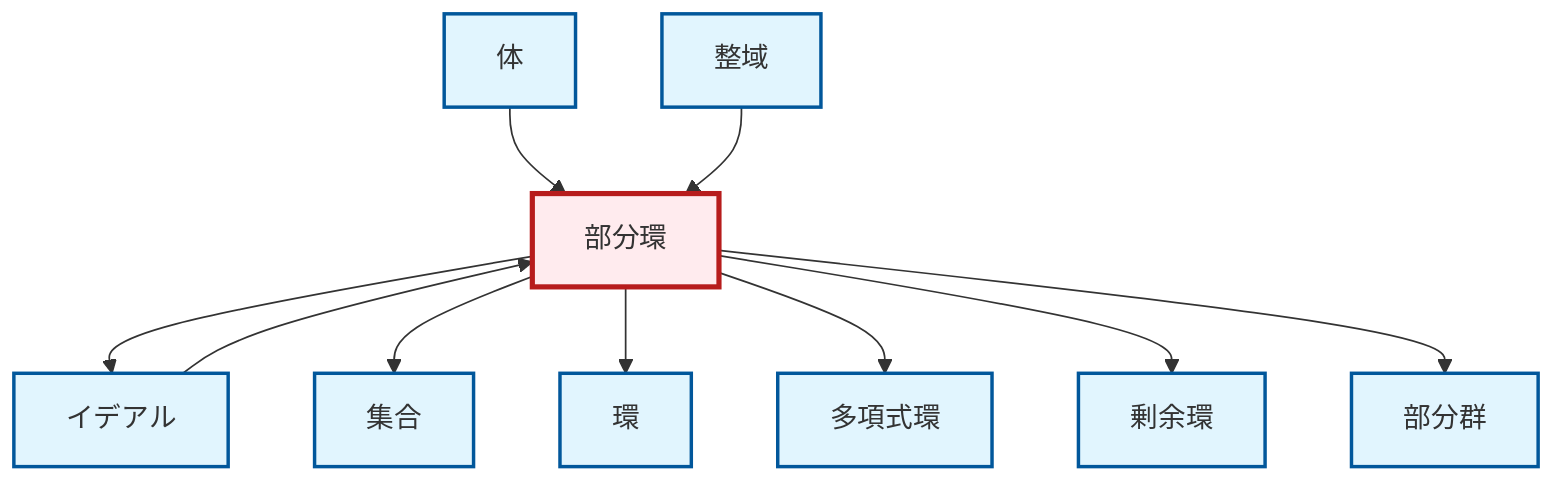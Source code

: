 graph TD
    classDef definition fill:#e1f5fe,stroke:#01579b,stroke-width:2px
    classDef theorem fill:#f3e5f5,stroke:#4a148c,stroke-width:2px
    classDef axiom fill:#fff3e0,stroke:#e65100,stroke-width:2px
    classDef example fill:#e8f5e9,stroke:#1b5e20,stroke-width:2px
    classDef current fill:#ffebee,stroke:#b71c1c,stroke-width:3px
    def-field["体"]:::definition
    def-subring["部分環"]:::definition
    def-subgroup["部分群"]:::definition
    def-ideal["イデアル"]:::definition
    def-integral-domain["整域"]:::definition
    def-ring["環"]:::definition
    def-quotient-ring["剰余環"]:::definition
    def-polynomial-ring["多項式環"]:::definition
    def-set["集合"]:::definition
    def-subring --> def-ideal
    def-subring --> def-set
    def-subring --> def-ring
    def-subring --> def-polynomial-ring
    def-ideal --> def-subring
    def-subring --> def-quotient-ring
    def-field --> def-subring
    def-integral-domain --> def-subring
    def-subring --> def-subgroup
    class def-subring current